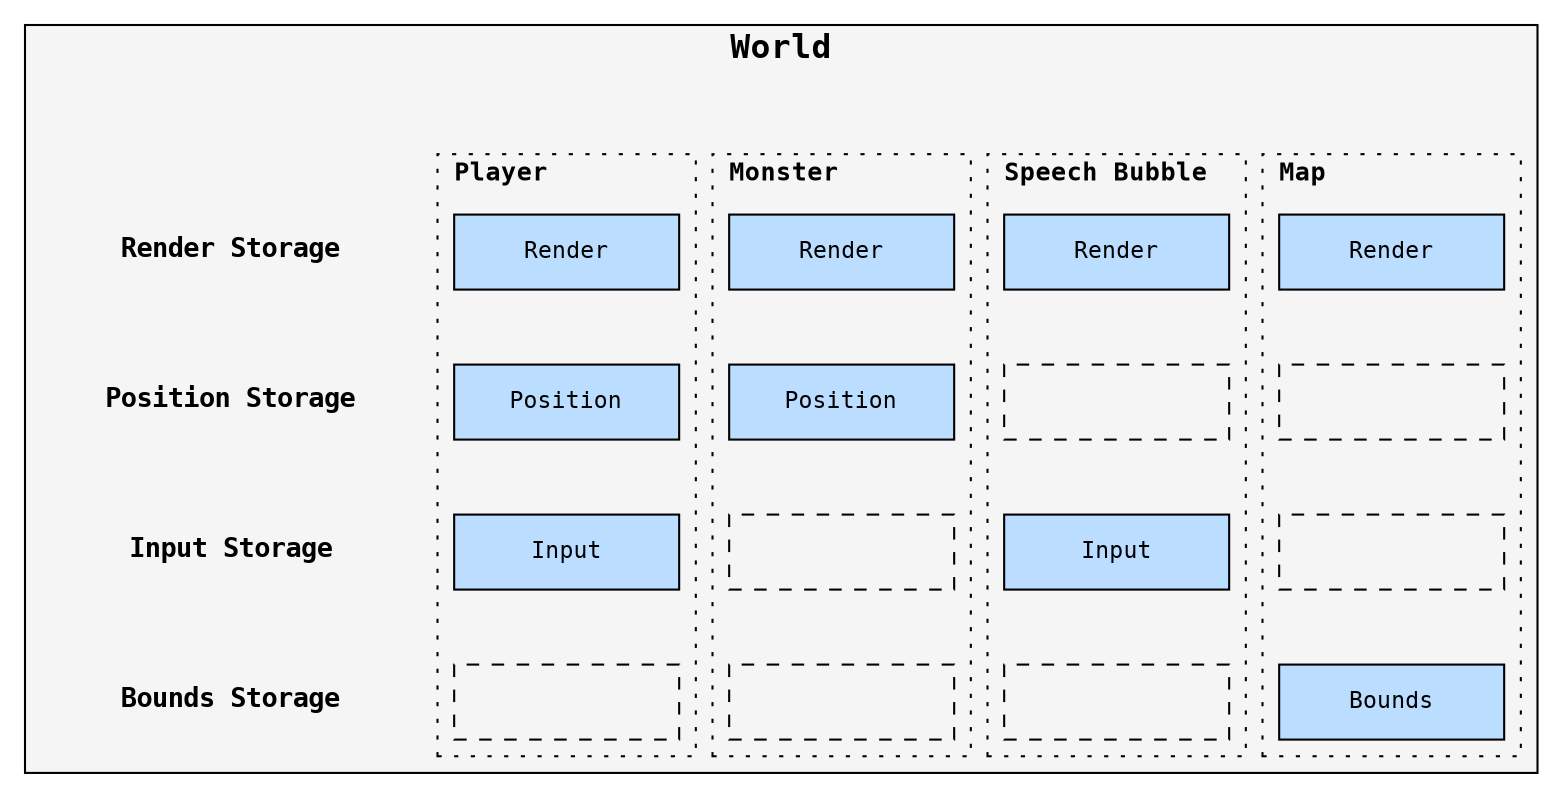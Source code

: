 digraph World {
    bgcolor = "transparent";

    subgraph cluster_Entities {
        bgcolor = "#f5f5f5";
        fontname = "consolas";
        fontsize = 16;
        label = <<b>World<br /></b>>;
        labelloc = top;

        node [
            fillcolor = "#bbddff",
            fontname = "consolas",
            fontsize = 11,
            shape = box,
            style = filled,
            width = 1.5,
        ];

        edge [
            style = invis,
        ];

        subgraph cluster_Storages {
            pencolor = transparent;

            label = "";

            node [
                style = "setlinewidth(0)",
                width = 2.3,
                fontsize = 13,
            ];

            storage_0 [label = <<b>Render Storage</b>>];
            storage_1 [label = <<b>Position Storage</b>>];
            storage_2 [label = <<b>Input Storage</b>>];
            storage_3 [label = <<b>Bounds Storage</b>>];

            storage_0 -> storage_1 -> storage_2 -> storage_3;
        };

        subgraph cluster_Player {
            fontname = "consolas";
            fontsize = 12;
            label = <<b>Player<br /></b>>;
            labelloc = top;
            labeljust = l;
            style = dotted;

            player_render [label = "Render"];
            player_position [label = "Position"];
            player_input [label = "Input"];
            player_0 [label = "", style = dashed];

            player_render -> player_position -> player_input -> player_0;
        };

        subgraph cluster_Monster {
            fontname = "consolas";
            fontsize = 12;
            label = <<b>Monster<br /></b>>;
            labelloc = top;
            labeljust = l;
            style = dotted;

            monster_render [label = "Render"];
            monster_position [label = "Position"];
            monster_0 [label = "", style = dashed];
            monster_1 [label = "", style = dashed];

            monster_render -> monster_position -> monster_0 -> monster_1;
        };

        subgraph cluster_SpeechBubble {
            fontname = "consolas";
            fontsize = 12;
            label = <<b>Speech Bubble<br /></b>>;
            labelloc = top;
            labeljust = l;
            style = dotted;

            speech_bubble_render [label = "Render"];
            speech_bubble_0 [label = "", style = dashed];
            speech_bubble_input [label = "Input"];
            speech_bubble_1 [label = "", style = dashed];

            speech_bubble_render -> speech_bubble_0 -> speech_bubble_input -> speech_bubble_1;
        };

        subgraph cluster_Map {
            fontname = "consolas";
            fontsize = 12;
            label = <<b>Map<br /></b>>;
            labelloc = top;
            labeljust = l;
            style = dotted;

            map_render [label = "Render"];
            map_0 [label = "", style = dashed];
            map_1 [label = "", style = dashed];
            map_bounds [label = "Bounds"];

            map_render -> map_0 -> map_1 -> map_bounds;
        };

        top [style = invis, width = 0, height = 0];
        top -> storage_0;
        top -> player_render;
        top -> monster_render;
        top -> speech_bubble_render;
        top -> map_render;
    }
}
